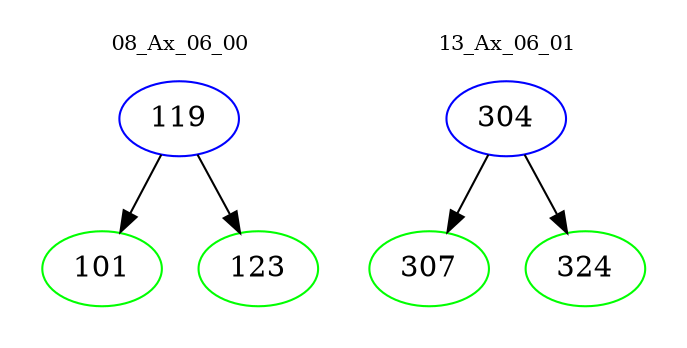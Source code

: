 digraph{
subgraph cluster_0 {
color = white
label = "08_Ax_06_00";
fontsize=10;
T0_119 [label="119", color="blue"]
T0_119 -> T0_101 [color="black"]
T0_101 [label="101", color="green"]
T0_119 -> T0_123 [color="black"]
T0_123 [label="123", color="green"]
}
subgraph cluster_1 {
color = white
label = "13_Ax_06_01";
fontsize=10;
T1_304 [label="304", color="blue"]
T1_304 -> T1_307 [color="black"]
T1_307 [label="307", color="green"]
T1_304 -> T1_324 [color="black"]
T1_324 [label="324", color="green"]
}
}
